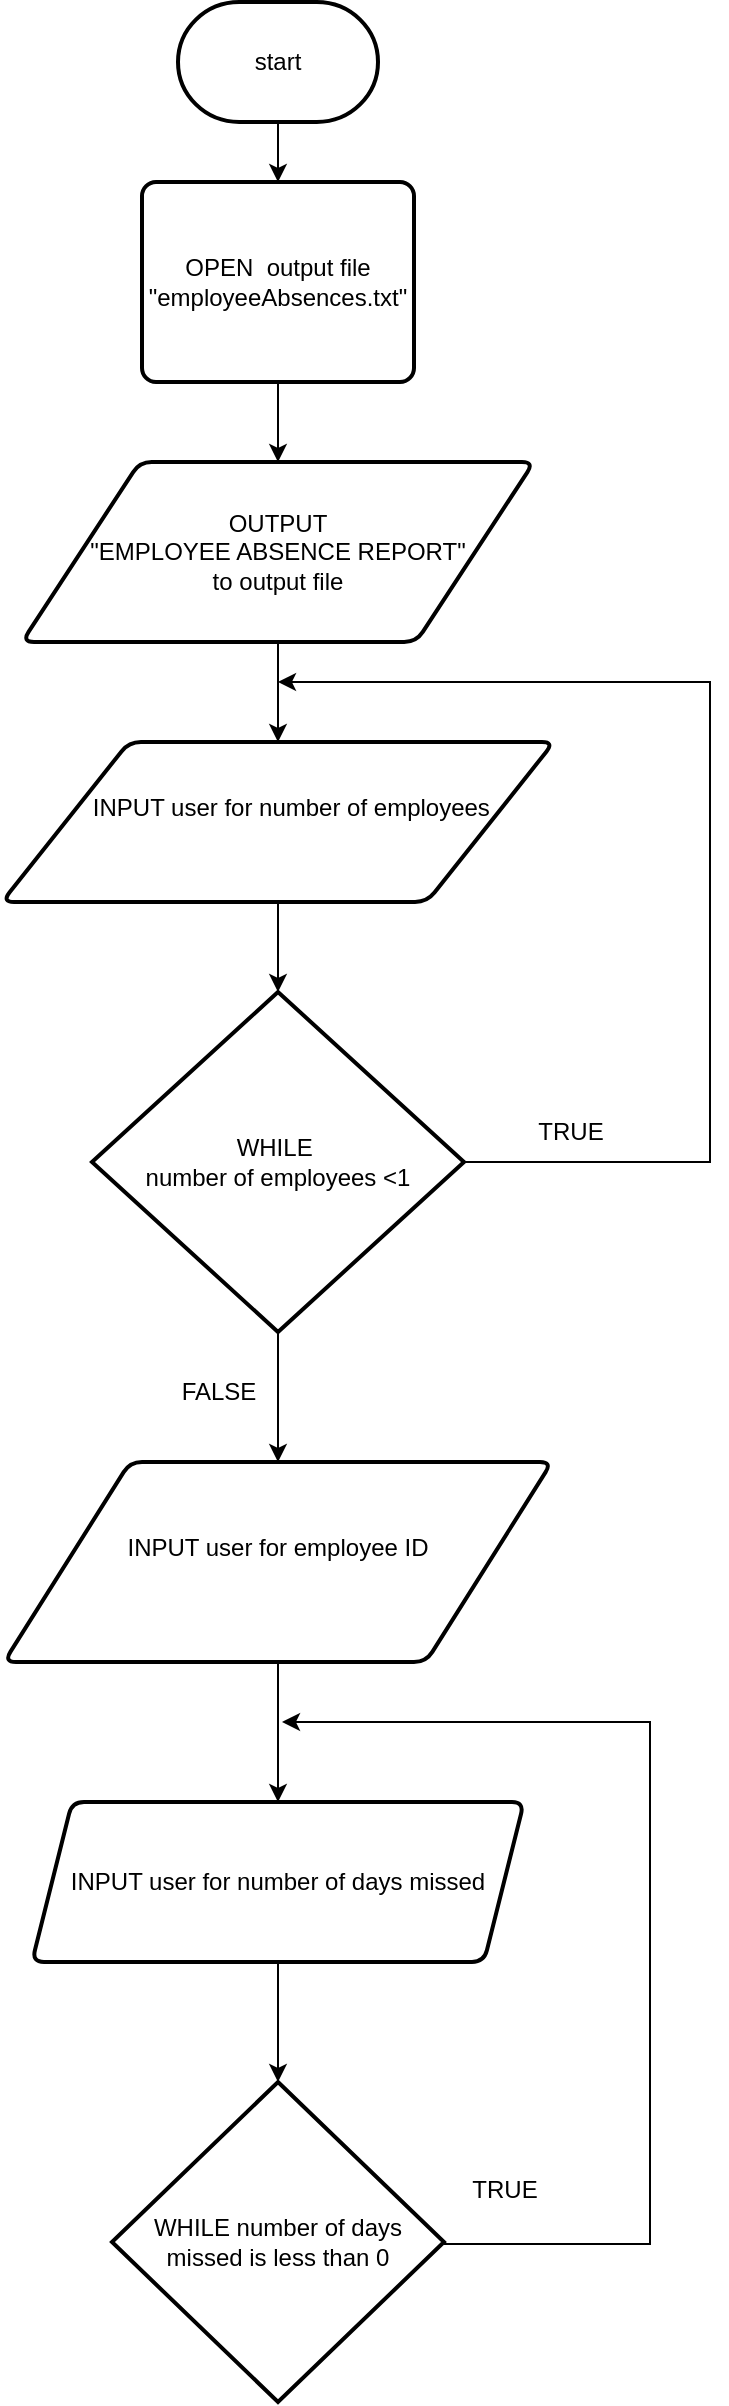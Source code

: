<mxfile version="22.0.8" type="github">
  <diagram id="C5RBs43oDa-KdzZeNtuy" name="Page-1">
    <mxGraphModel dx="1240" dy="653" grid="1" gridSize="10" guides="1" tooltips="1" connect="1" arrows="0" fold="1" page="1" pageScale="1" pageWidth="827" pageHeight="1169" math="0" shadow="0">
      <root>
        <mxCell id="WIyWlLk6GJQsqaUBKTNV-0" />
        <mxCell id="WIyWlLk6GJQsqaUBKTNV-1" parent="WIyWlLk6GJQsqaUBKTNV-0" />
        <mxCell id="R5TnPBdX01yJMk_6wlhe-2" value="" style="edgeStyle=orthogonalEdgeStyle;rounded=0;orthogonalLoop=1;jettySize=auto;html=1;" edge="1" parent="WIyWlLk6GJQsqaUBKTNV-1" source="R5TnPBdX01yJMk_6wlhe-0" target="R5TnPBdX01yJMk_6wlhe-1">
          <mxGeometry relative="1" as="geometry" />
        </mxCell>
        <mxCell id="R5TnPBdX01yJMk_6wlhe-0" value="start" style="strokeWidth=2;html=1;shape=mxgraph.flowchart.terminator;whiteSpace=wrap;" vertex="1" parent="WIyWlLk6GJQsqaUBKTNV-1">
          <mxGeometry x="364" y="90" width="100" height="60" as="geometry" />
        </mxCell>
        <mxCell id="R5TnPBdX01yJMk_6wlhe-4" value="" style="edgeStyle=orthogonalEdgeStyle;rounded=0;orthogonalLoop=1;jettySize=auto;html=1;" edge="1" parent="WIyWlLk6GJQsqaUBKTNV-1" source="R5TnPBdX01yJMk_6wlhe-1" target="R5TnPBdX01yJMk_6wlhe-3">
          <mxGeometry relative="1" as="geometry" />
        </mxCell>
        <mxCell id="R5TnPBdX01yJMk_6wlhe-1" value="OPEN&amp;nbsp;&amp;nbsp;output file &quot;employeeAbsences.txt&quot;" style="rounded=1;whiteSpace=wrap;html=1;absoluteArcSize=1;arcSize=14;strokeWidth=2;" vertex="1" parent="WIyWlLk6GJQsqaUBKTNV-1">
          <mxGeometry x="346" y="180" width="136" height="100" as="geometry" />
        </mxCell>
        <mxCell id="R5TnPBdX01yJMk_6wlhe-6" value="" style="edgeStyle=orthogonalEdgeStyle;rounded=0;orthogonalLoop=1;jettySize=auto;html=1;" edge="1" parent="WIyWlLk6GJQsqaUBKTNV-1" source="R5TnPBdX01yJMk_6wlhe-3" target="R5TnPBdX01yJMk_6wlhe-5">
          <mxGeometry relative="1" as="geometry" />
        </mxCell>
        <mxCell id="R5TnPBdX01yJMk_6wlhe-3" value="OUTPUT &lt;br&gt;&quot;EMPLOYEE ABSENCE REPORT&quot; &lt;br&gt;to output file" style="shape=parallelogram;html=1;strokeWidth=2;perimeter=parallelogramPerimeter;whiteSpace=wrap;rounded=1;arcSize=12;size=0.23;" vertex="1" parent="WIyWlLk6GJQsqaUBKTNV-1">
          <mxGeometry x="286" y="320" width="256" height="90" as="geometry" />
        </mxCell>
        <mxCell id="R5TnPBdX01yJMk_6wlhe-8" value="" style="edgeStyle=orthogonalEdgeStyle;rounded=0;orthogonalLoop=1;jettySize=auto;html=1;" edge="1" parent="WIyWlLk6GJQsqaUBKTNV-1" source="R5TnPBdX01yJMk_6wlhe-5" target="R5TnPBdX01yJMk_6wlhe-7">
          <mxGeometry relative="1" as="geometry" />
        </mxCell>
        <mxCell id="R5TnPBdX01yJMk_6wlhe-5" value="&lt;div&gt;&amp;nbsp; &amp;nbsp; INPUT user for number of employees&lt;/div&gt;&lt;div&gt;&lt;br&gt;&lt;/div&gt;" style="shape=parallelogram;html=1;strokeWidth=2;perimeter=parallelogramPerimeter;whiteSpace=wrap;rounded=1;arcSize=12;size=0.23;" vertex="1" parent="WIyWlLk6GJQsqaUBKTNV-1">
          <mxGeometry x="276" y="460" width="276" height="80" as="geometry" />
        </mxCell>
        <mxCell id="R5TnPBdX01yJMk_6wlhe-10" style="edgeStyle=orthogonalEdgeStyle;rounded=0;orthogonalLoop=1;jettySize=auto;html=1;exitX=1;exitY=0.5;exitDx=0;exitDy=0;exitPerimeter=0;" edge="1" parent="WIyWlLk6GJQsqaUBKTNV-1" source="R5TnPBdX01yJMk_6wlhe-7">
          <mxGeometry relative="1" as="geometry">
            <mxPoint x="414" y="430" as="targetPoint" />
            <Array as="points">
              <mxPoint x="630" y="670" />
            </Array>
          </mxGeometry>
        </mxCell>
        <mxCell id="R5TnPBdX01yJMk_6wlhe-14" style="edgeStyle=orthogonalEdgeStyle;rounded=0;orthogonalLoop=1;jettySize=auto;html=1;exitX=0.5;exitY=1;exitDx=0;exitDy=0;exitPerimeter=0;entryX=0.5;entryY=0;entryDx=0;entryDy=0;" edge="1" parent="WIyWlLk6GJQsqaUBKTNV-1" source="R5TnPBdX01yJMk_6wlhe-7" target="R5TnPBdX01yJMk_6wlhe-17">
          <mxGeometry relative="1" as="geometry">
            <mxPoint x="414.2" y="840" as="targetPoint" />
          </mxGeometry>
        </mxCell>
        <mxCell id="R5TnPBdX01yJMk_6wlhe-7" value="WHILE&amp;nbsp;&lt;br&gt;number of employees &amp;lt;1" style="strokeWidth=2;html=1;shape=mxgraph.flowchart.decision;whiteSpace=wrap;" vertex="1" parent="WIyWlLk6GJQsqaUBKTNV-1">
          <mxGeometry x="321" y="585" width="186" height="170" as="geometry" />
        </mxCell>
        <mxCell id="R5TnPBdX01yJMk_6wlhe-9" value="TRUE" style="text;html=1;align=center;verticalAlign=middle;resizable=0;points=[];autosize=1;strokeColor=none;fillColor=none;" vertex="1" parent="WIyWlLk6GJQsqaUBKTNV-1">
          <mxGeometry x="530" y="640" width="60" height="30" as="geometry" />
        </mxCell>
        <mxCell id="R5TnPBdX01yJMk_6wlhe-15" value="FALSE" style="text;html=1;align=center;verticalAlign=middle;resizable=0;points=[];autosize=1;strokeColor=none;fillColor=none;" vertex="1" parent="WIyWlLk6GJQsqaUBKTNV-1">
          <mxGeometry x="354" y="770" width="60" height="30" as="geometry" />
        </mxCell>
        <mxCell id="R5TnPBdX01yJMk_6wlhe-19" value="" style="edgeStyle=orthogonalEdgeStyle;rounded=0;orthogonalLoop=1;jettySize=auto;html=1;" edge="1" parent="WIyWlLk6GJQsqaUBKTNV-1" source="R5TnPBdX01yJMk_6wlhe-17" target="R5TnPBdX01yJMk_6wlhe-18">
          <mxGeometry relative="1" as="geometry" />
        </mxCell>
        <mxCell id="R5TnPBdX01yJMk_6wlhe-17" value="&lt;div&gt;INPUT user for employee ID&lt;/div&gt;&lt;div&gt;&amp;nbsp; &amp;nbsp; &amp;nbsp; &amp;nbsp;&amp;nbsp;&lt;/div&gt;" style="shape=parallelogram;html=1;strokeWidth=2;perimeter=parallelogramPerimeter;whiteSpace=wrap;rounded=1;arcSize=12;size=0.23;" vertex="1" parent="WIyWlLk6GJQsqaUBKTNV-1">
          <mxGeometry x="277" y="820" width="274" height="100" as="geometry" />
        </mxCell>
        <mxCell id="R5TnPBdX01yJMk_6wlhe-21" value="" style="edgeStyle=orthogonalEdgeStyle;rounded=0;orthogonalLoop=1;jettySize=auto;html=1;" edge="1" parent="WIyWlLk6GJQsqaUBKTNV-1" source="R5TnPBdX01yJMk_6wlhe-18" target="R5TnPBdX01yJMk_6wlhe-20">
          <mxGeometry relative="1" as="geometry" />
        </mxCell>
        <mxCell id="R5TnPBdX01yJMk_6wlhe-18" value="INPUT user for number of days&amp;nbsp;missed" style="shape=parallelogram;perimeter=parallelogramPerimeter;whiteSpace=wrap;html=1;fixedSize=1;strokeWidth=2;rounded=1;arcSize=12;" vertex="1" parent="WIyWlLk6GJQsqaUBKTNV-1">
          <mxGeometry x="291" y="990" width="246" height="80" as="geometry" />
        </mxCell>
        <mxCell id="R5TnPBdX01yJMk_6wlhe-20" value="WHILE number of days missed is less than 0" style="strokeWidth=2;html=1;shape=mxgraph.flowchart.decision;whiteSpace=wrap;" vertex="1" parent="WIyWlLk6GJQsqaUBKTNV-1">
          <mxGeometry x="331" y="1130" width="166" height="160" as="geometry" />
        </mxCell>
        <mxCell id="R5TnPBdX01yJMk_6wlhe-22" value="TRUE" style="text;html=1;align=center;verticalAlign=middle;resizable=0;points=[];autosize=1;strokeColor=none;fillColor=none;" vertex="1" parent="WIyWlLk6GJQsqaUBKTNV-1">
          <mxGeometry x="497" y="1169" width="60" height="30" as="geometry" />
        </mxCell>
        <mxCell id="R5TnPBdX01yJMk_6wlhe-28" style="edgeStyle=orthogonalEdgeStyle;rounded=0;orthogonalLoop=1;jettySize=auto;html=1;exitX=1;exitY=0.5;exitDx=0;exitDy=0;exitPerimeter=0;" edge="1" parent="WIyWlLk6GJQsqaUBKTNV-1">
          <mxGeometry relative="1" as="geometry">
            <mxPoint x="416" y="950" as="targetPoint" />
            <mxPoint x="497" y="1211" as="sourcePoint" />
            <Array as="points">
              <mxPoint x="600" y="1211" />
              <mxPoint x="600" y="950" />
              <mxPoint x="420" y="950" />
            </Array>
          </mxGeometry>
        </mxCell>
      </root>
    </mxGraphModel>
  </diagram>
</mxfile>
